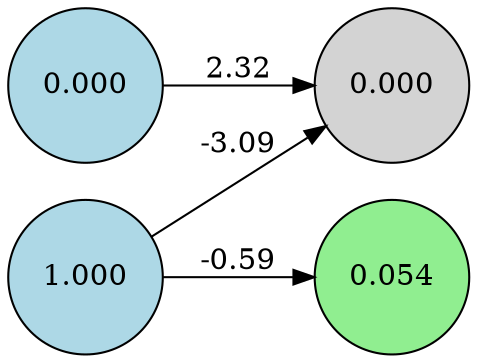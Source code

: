 digraph neat {
  rankdir=LR;
  node [shape=circle];
  node0 [label="0.000", style=filled, fillcolor=lightblue];
  node1 [label="1.000", style=filled, fillcolor=lightblue];
  node73 [label="0.054", style=filled, fillcolor=lightgreen];
  node166 [label="0.000", style=filled, fillcolor=lightgray];
  node1 -> node73 [label="-0.59"];
  node0 -> node166 [label="2.32"];
  node1 -> node166 [label="-3.09"];
}
